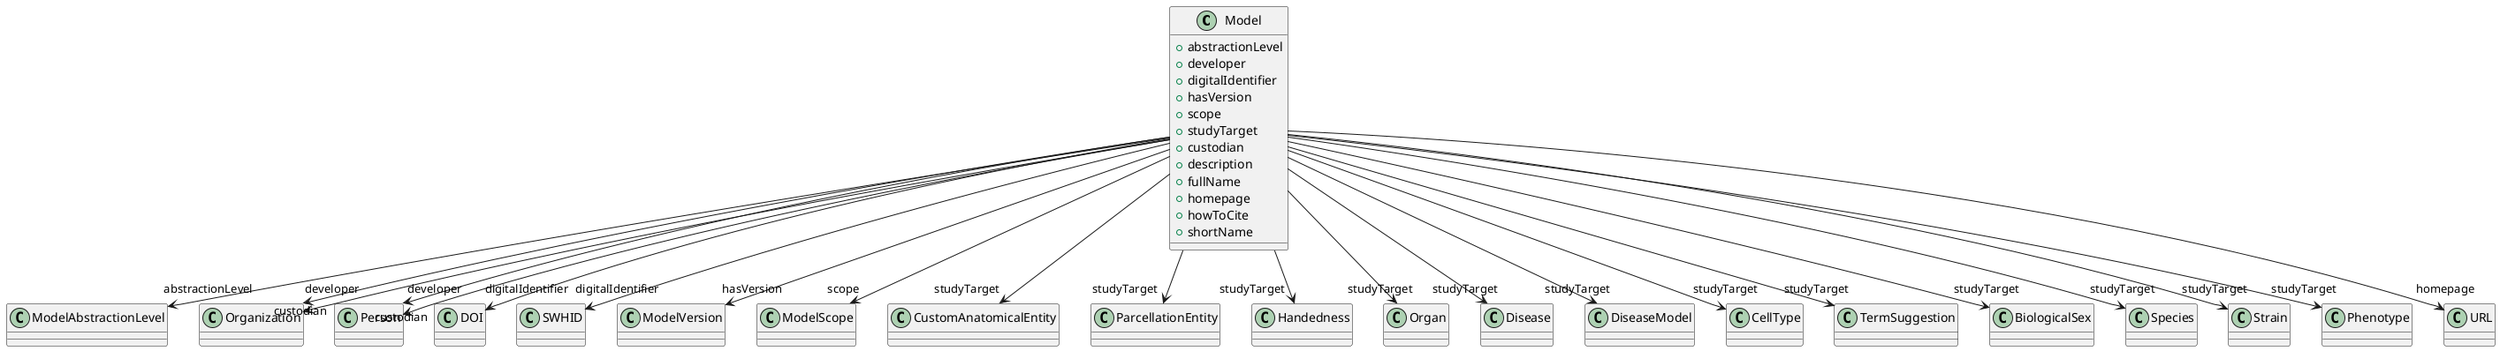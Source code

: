 @startuml
class Model {
+abstractionLevel
+developer
+digitalIdentifier
+hasVersion
+scope
+studyTarget
+custodian
+description
+fullName
+homepage
+howToCite
+shortName

}
Model -d-> "abstractionLevel" ModelAbstractionLevel
Model -d-> "developer" Organization
Model -d-> "developer" Person
Model -d-> "digitalIdentifier" DOI
Model -d-> "digitalIdentifier" SWHID
Model -d-> "hasVersion" ModelVersion
Model -d-> "scope" ModelScope
Model -d-> "studyTarget" CustomAnatomicalEntity
Model -d-> "studyTarget" ParcellationEntity
Model -d-> "studyTarget" Handedness
Model -d-> "studyTarget" Organ
Model -d-> "studyTarget" Disease
Model -d-> "studyTarget" DiseaseModel
Model -d-> "studyTarget" CellType
Model -d-> "studyTarget" TermSuggestion
Model -d-> "studyTarget" BiologicalSex
Model -d-> "studyTarget" Species
Model -d-> "studyTarget" Strain
Model -d-> "studyTarget" Phenotype
Model -d-> "custodian" Organization
Model -d-> "custodian" Person
Model -d-> "homepage" URL

@enduml